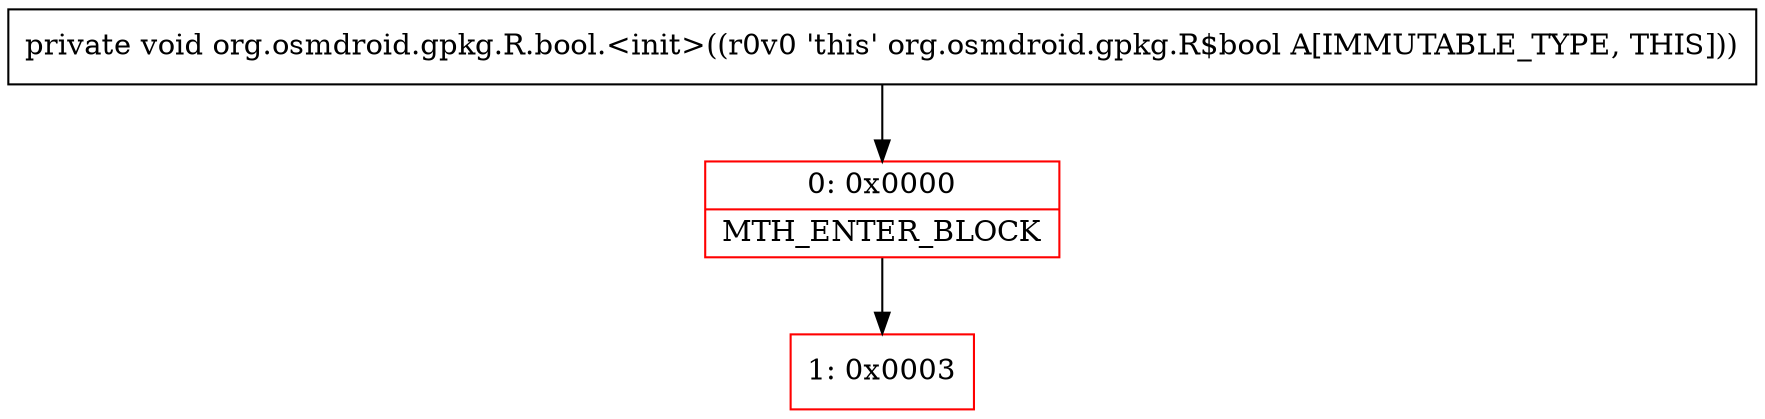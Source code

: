 digraph "CFG fororg.osmdroid.gpkg.R.bool.\<init\>()V" {
subgraph cluster_Region_1118796966 {
label = "R(0)";
node [shape=record,color=blue];
}
Node_0 [shape=record,color=red,label="{0\:\ 0x0000|MTH_ENTER_BLOCK\l}"];
Node_1 [shape=record,color=red,label="{1\:\ 0x0003}"];
MethodNode[shape=record,label="{private void org.osmdroid.gpkg.R.bool.\<init\>((r0v0 'this' org.osmdroid.gpkg.R$bool A[IMMUTABLE_TYPE, THIS])) }"];
MethodNode -> Node_0;
Node_0 -> Node_1;
}

